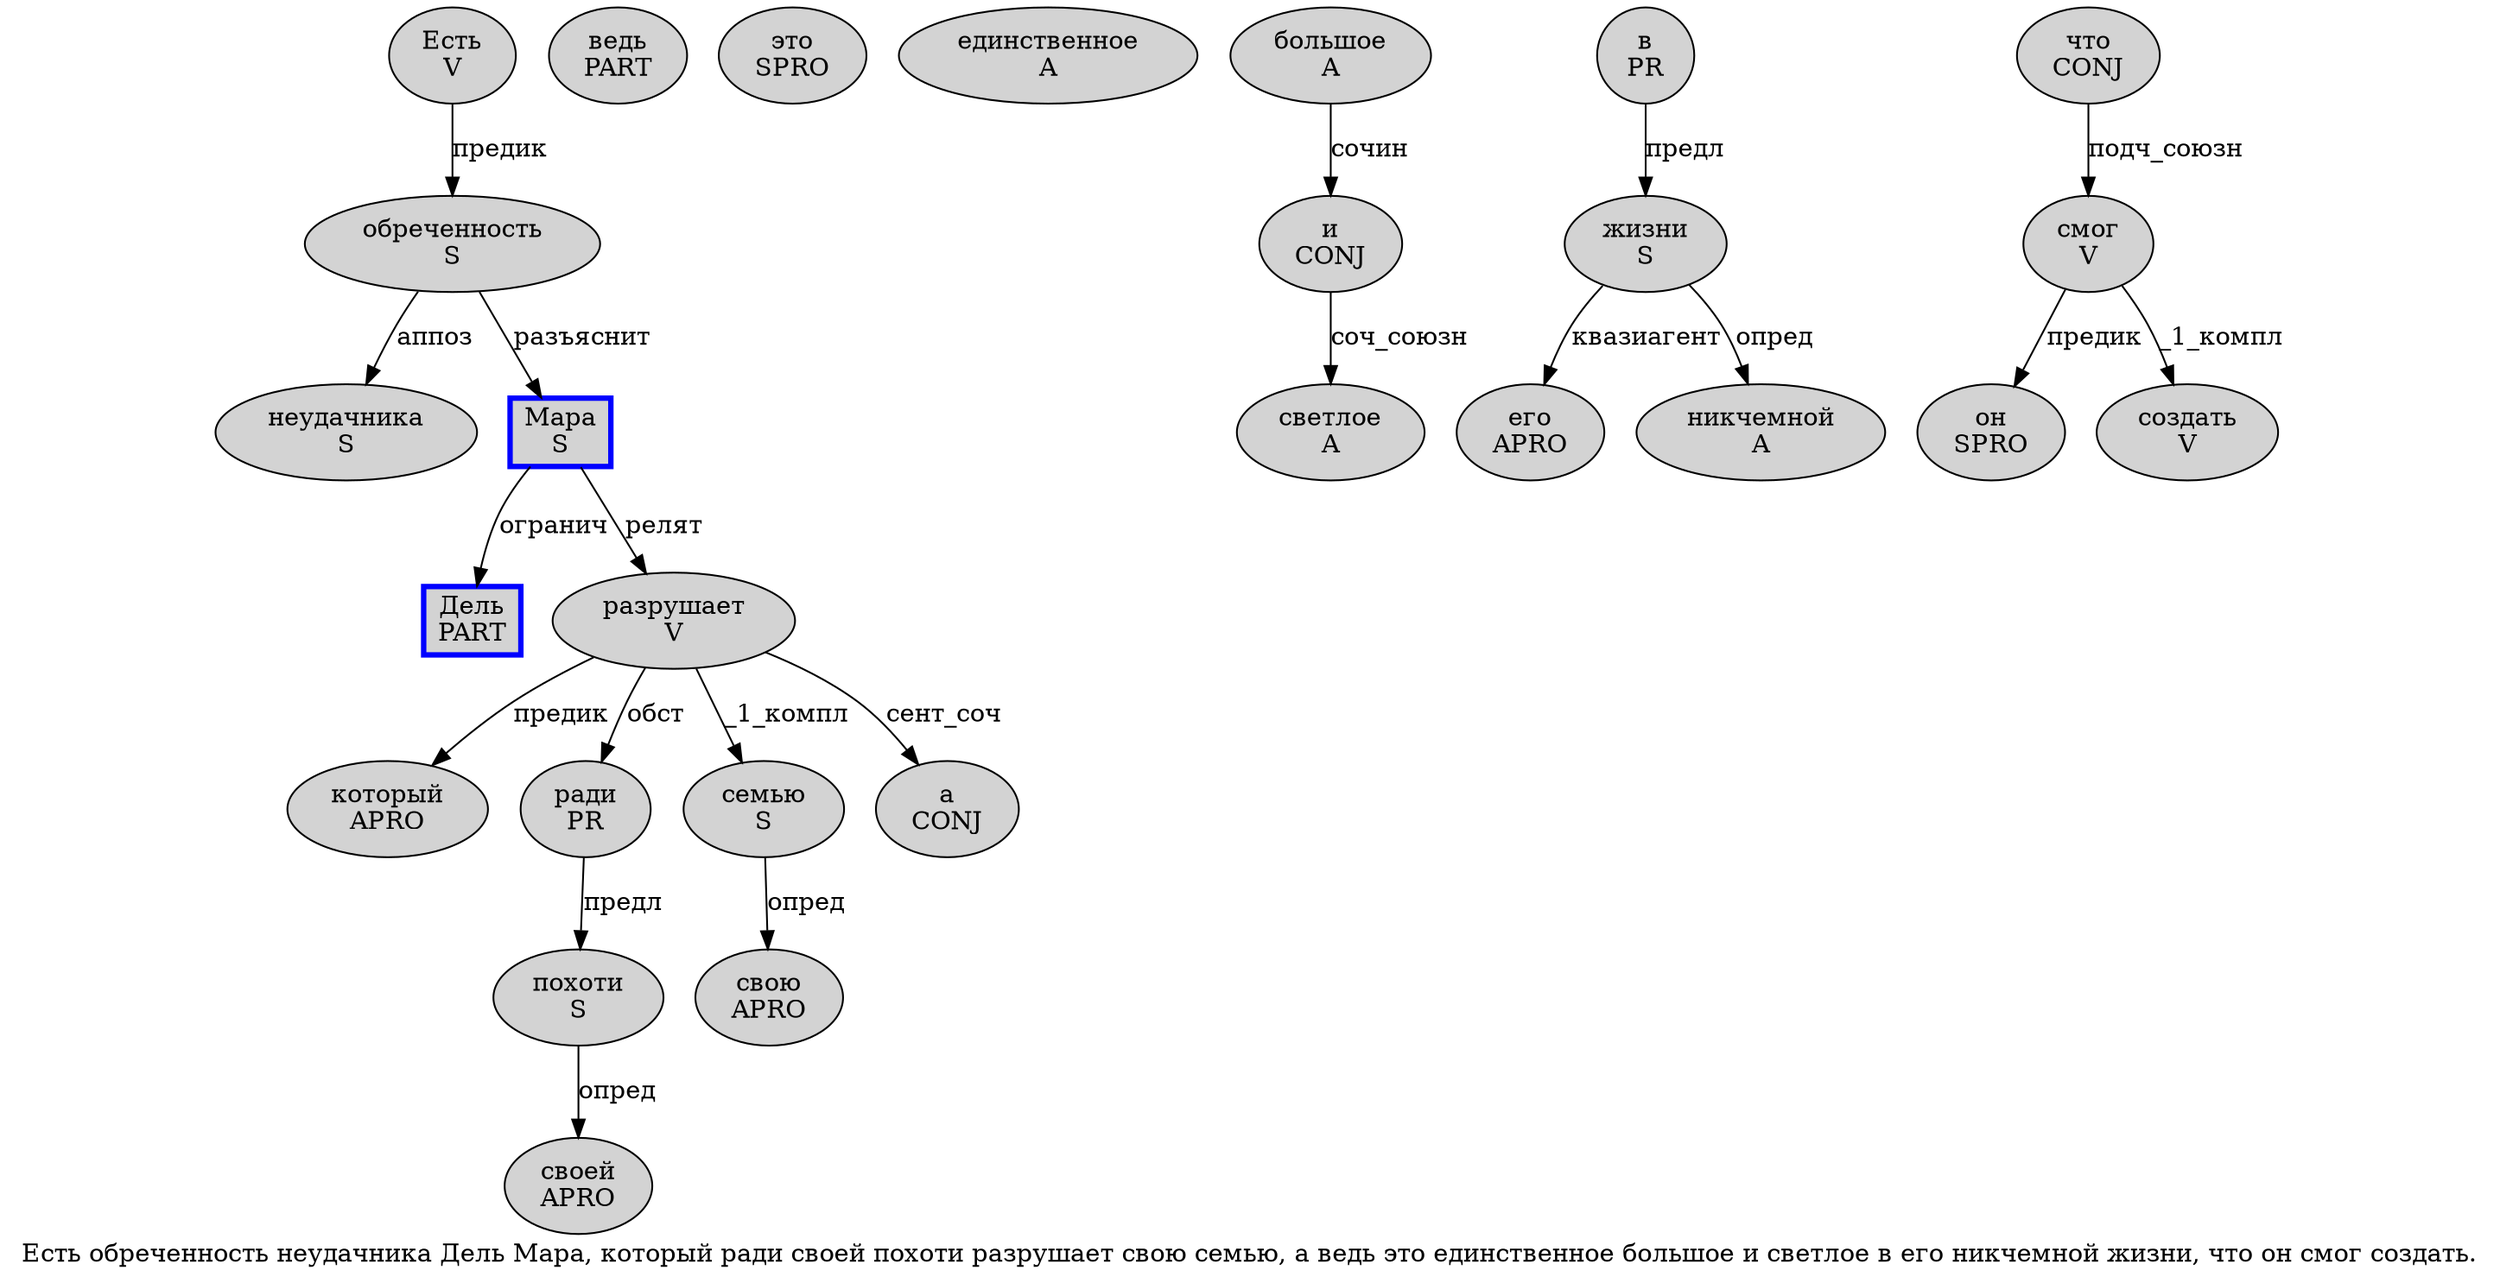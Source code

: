 digraph SENTENCE_3100 {
	graph [label="Есть обреченность неудачника Дель Мара, который ради своей похоти разрушает свою семью, а ведь это единственное большое и светлое в его никчемной жизни, что он смог создать."]
	node [style=filled]
		0 [label="Есть
V" color="" fillcolor=lightgray penwidth=1 shape=ellipse]
		1 [label="обреченность
S" color="" fillcolor=lightgray penwidth=1 shape=ellipse]
		2 [label="неудачника
S" color="" fillcolor=lightgray penwidth=1 shape=ellipse]
		3 [label="Дель
PART" color=blue fillcolor=lightgray penwidth=3 shape=box]
		4 [label="Мара
S" color=blue fillcolor=lightgray penwidth=3 shape=box]
		6 [label="который
APRO" color="" fillcolor=lightgray penwidth=1 shape=ellipse]
		7 [label="ради
PR" color="" fillcolor=lightgray penwidth=1 shape=ellipse]
		8 [label="своей
APRO" color="" fillcolor=lightgray penwidth=1 shape=ellipse]
		9 [label="похоти
S" color="" fillcolor=lightgray penwidth=1 shape=ellipse]
		10 [label="разрушает
V" color="" fillcolor=lightgray penwidth=1 shape=ellipse]
		11 [label="свою
APRO" color="" fillcolor=lightgray penwidth=1 shape=ellipse]
		12 [label="семью
S" color="" fillcolor=lightgray penwidth=1 shape=ellipse]
		14 [label="а
CONJ" color="" fillcolor=lightgray penwidth=1 shape=ellipse]
		15 [label="ведь
PART" color="" fillcolor=lightgray penwidth=1 shape=ellipse]
		16 [label="это
SPRO" color="" fillcolor=lightgray penwidth=1 shape=ellipse]
		17 [label="единственное
A" color="" fillcolor=lightgray penwidth=1 shape=ellipse]
		18 [label="большое
A" color="" fillcolor=lightgray penwidth=1 shape=ellipse]
		19 [label="и
CONJ" color="" fillcolor=lightgray penwidth=1 shape=ellipse]
		20 [label="светлое
A" color="" fillcolor=lightgray penwidth=1 shape=ellipse]
		21 [label="в
PR" color="" fillcolor=lightgray penwidth=1 shape=ellipse]
		22 [label="его
APRO" color="" fillcolor=lightgray penwidth=1 shape=ellipse]
		23 [label="никчемной
A" color="" fillcolor=lightgray penwidth=1 shape=ellipse]
		24 [label="жизни
S" color="" fillcolor=lightgray penwidth=1 shape=ellipse]
		26 [label="что
CONJ" color="" fillcolor=lightgray penwidth=1 shape=ellipse]
		27 [label="он
SPRO" color="" fillcolor=lightgray penwidth=1 shape=ellipse]
		28 [label="смог
V" color="" fillcolor=lightgray penwidth=1 shape=ellipse]
		29 [label="создать
V" color="" fillcolor=lightgray penwidth=1 shape=ellipse]
			4 -> 3 [label="огранич"]
			4 -> 10 [label="релят"]
			7 -> 9 [label="предл"]
			19 -> 20 [label="соч_союзн"]
			9 -> 8 [label="опред"]
			21 -> 24 [label="предл"]
			26 -> 28 [label="подч_союзн"]
			12 -> 11 [label="опред"]
			0 -> 1 [label="предик"]
			1 -> 2 [label="аппоз"]
			1 -> 4 [label="разъяснит"]
			18 -> 19 [label="сочин"]
			24 -> 22 [label="квазиагент"]
			24 -> 23 [label="опред"]
			28 -> 27 [label="предик"]
			28 -> 29 [label="_1_компл"]
			10 -> 6 [label="предик"]
			10 -> 7 [label="обст"]
			10 -> 12 [label="_1_компл"]
			10 -> 14 [label="сент_соч"]
}